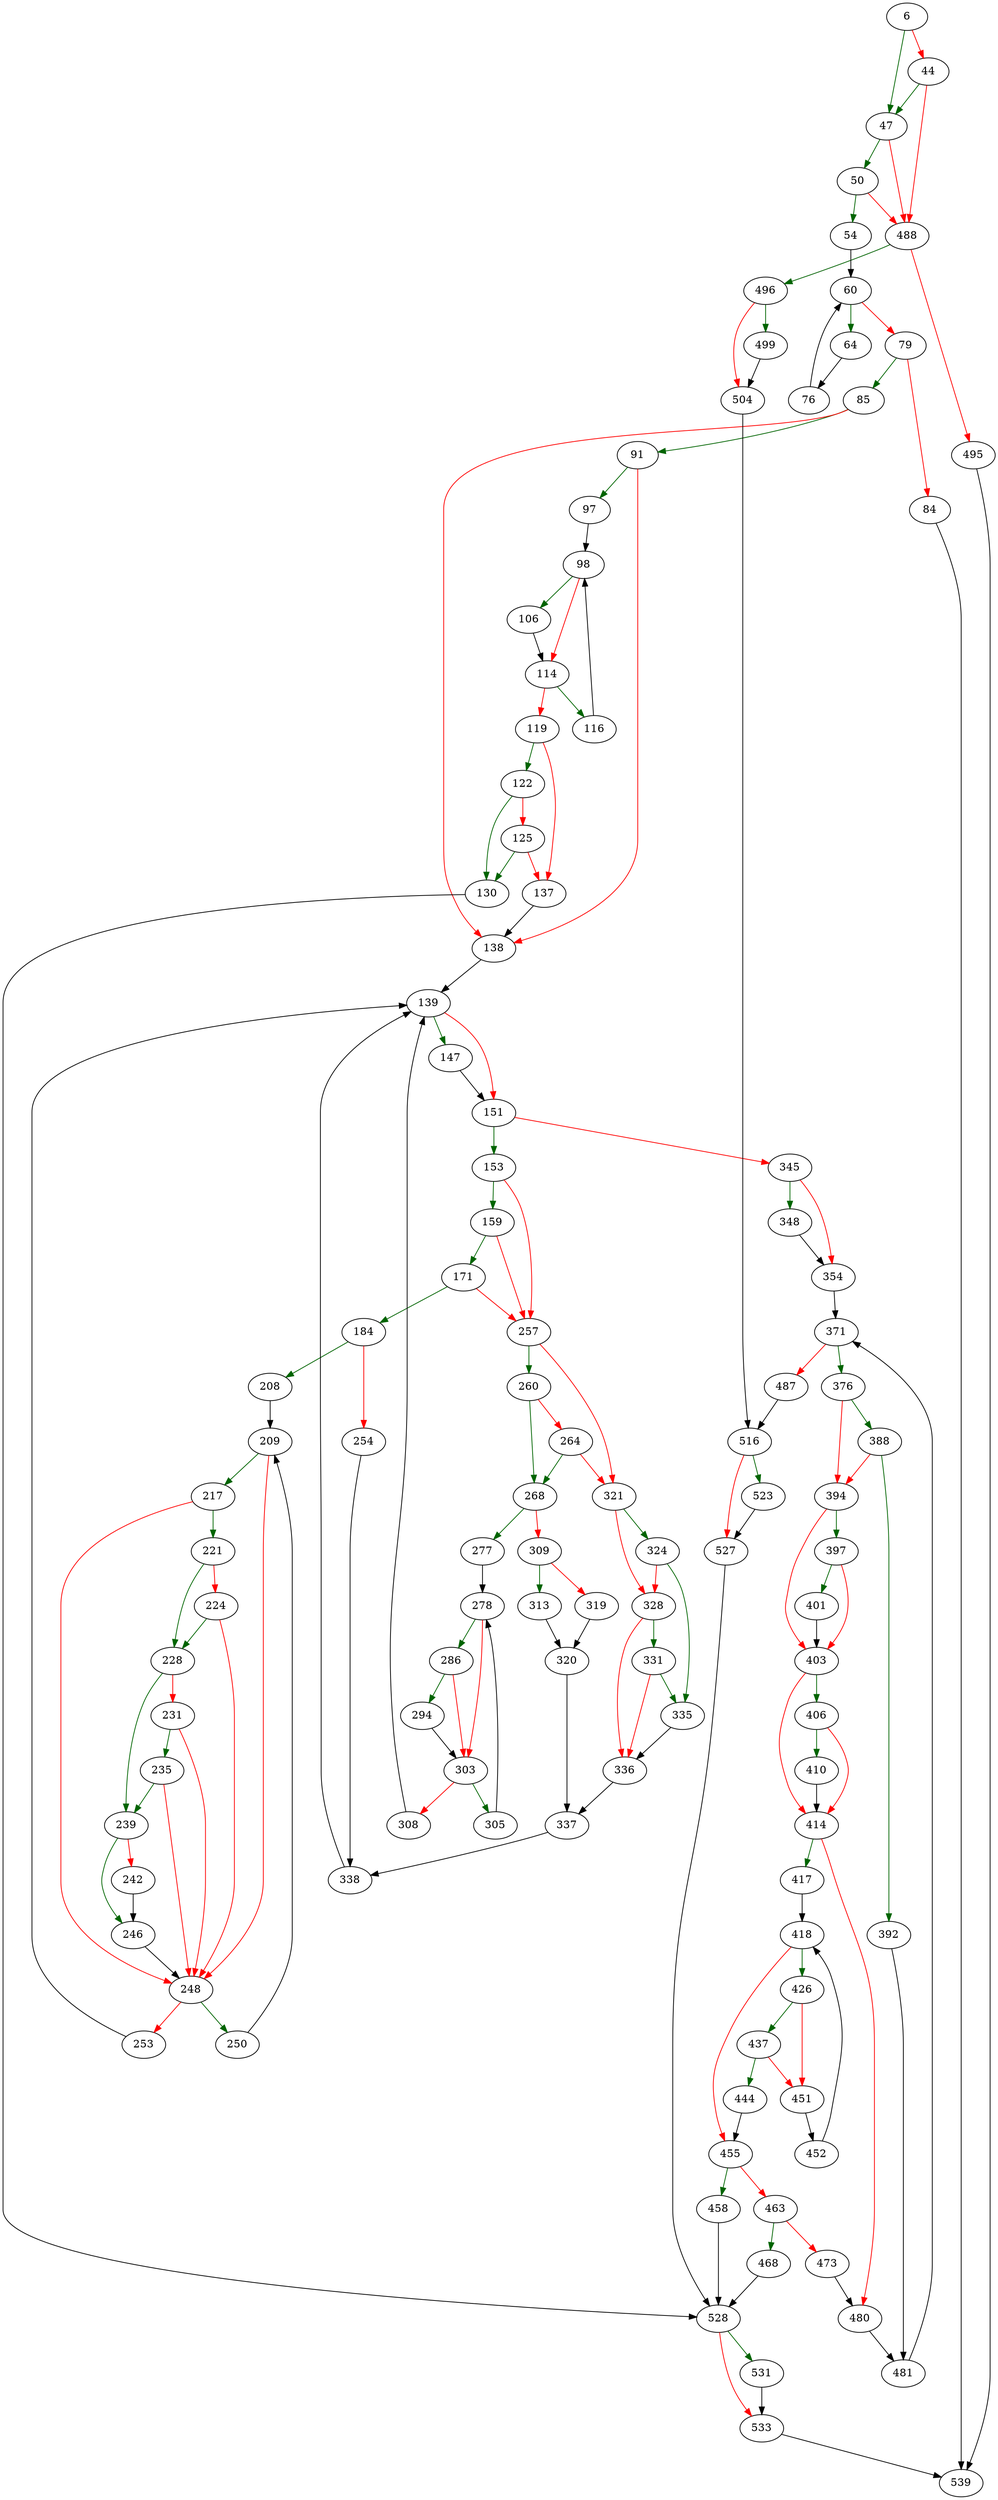 strict digraph "sqlite3ParseUri" {
	// Node definitions.
	6 [entry=true];
	47;
	44;
	488;
	50;
	54;
	60;
	64;
	79;
	76;
	85;
	84;
	539;
	91;
	138;
	97;
	98;
	106;
	114;
	116;
	119;
	122;
	137;
	130;
	125;
	528;
	139;
	147;
	151;
	153;
	345;
	159;
	257;
	171;
	184;
	208;
	254;
	209;
	217;
	248;
	221;
	228;
	224;
	239;
	231;
	235;
	246;
	242;
	250;
	253;
	338;
	260;
	321;
	268;
	264;
	277;
	309;
	278;
	286;
	303;
	294;
	305;
	308;
	313;
	319;
	320;
	337;
	324;
	328;
	335;
	331;
	336;
	348;
	354;
	371;
	376;
	487;
	388;
	394;
	392;
	481;
	397;
	403;
	401;
	406;
	414;
	410;
	417;
	480;
	418;
	426;
	455;
	437;
	451;
	444;
	452;
	458;
	463;
	468;
	473;
	516;
	496;
	495;
	499;
	504;
	523;
	527;
	531;
	533;

	// Edge definitions.
	6 -> 47 [
		color=darkgreen
		cond=true
	];
	6 -> 44 [
		color=red
		cond=false
	];
	47 -> 488 [
		color=red
		cond=false
	];
	47 -> 50 [
		color=darkgreen
		cond=true
	];
	44 -> 47 [
		color=darkgreen
		cond=true
	];
	44 -> 488 [
		color=red
		cond=false
	];
	488 -> 496 [
		color=darkgreen
		cond=true
	];
	488 -> 495 [
		color=red
		cond=false
	];
	50 -> 488 [
		color=red
		cond=false
	];
	50 -> 54 [
		color=darkgreen
		cond=true
	];
	54 -> 60;
	60 -> 64 [
		color=darkgreen
		cond=true
	];
	60 -> 79 [
		color=red
		cond=false
	];
	64 -> 76;
	79 -> 85 [
		color=darkgreen
		cond=true
	];
	79 -> 84 [
		color=red
		cond=false
	];
	76 -> 60;
	85 -> 91 [
		color=darkgreen
		cond=true
	];
	85 -> 138 [
		color=red
		cond=false
	];
	84 -> 539;
	91 -> 138 [
		color=red
		cond=false
	];
	91 -> 97 [
		color=darkgreen
		cond=true
	];
	138 -> 139;
	97 -> 98;
	98 -> 106 [
		color=darkgreen
		cond=true
	];
	98 -> 114 [
		color=red
		cond=false
	];
	106 -> 114;
	114 -> 116 [
		color=darkgreen
		cond=true
	];
	114 -> 119 [
		color=red
		cond=false
	];
	116 -> 98;
	119 -> 122 [
		color=darkgreen
		cond=true
	];
	119 -> 137 [
		color=red
		cond=false
	];
	122 -> 130 [
		color=darkgreen
		cond=true
	];
	122 -> 125 [
		color=red
		cond=false
	];
	137 -> 138;
	130 -> 528;
	125 -> 137 [
		color=red
		cond=false
	];
	125 -> 130 [
		color=darkgreen
		cond=true
	];
	528 -> 531 [
		color=darkgreen
		cond=true
	];
	528 -> 533 [
		color=red
		cond=false
	];
	139 -> 147 [
		color=darkgreen
		cond=true
	];
	139 -> 151 [
		color=red
		cond=false
	];
	147 -> 151;
	151 -> 153 [
		color=darkgreen
		cond=true
	];
	151 -> 345 [
		color=red
		cond=false
	];
	153 -> 159 [
		color=darkgreen
		cond=true
	];
	153 -> 257 [
		color=red
		cond=false
	];
	345 -> 348 [
		color=darkgreen
		cond=true
	];
	345 -> 354 [
		color=red
		cond=false
	];
	159 -> 257 [
		color=red
		cond=false
	];
	159 -> 171 [
		color=darkgreen
		cond=true
	];
	257 -> 260 [
		color=darkgreen
		cond=true
	];
	257 -> 321 [
		color=red
		cond=false
	];
	171 -> 257 [
		color=red
		cond=false
	];
	171 -> 184 [
		color=darkgreen
		cond=true
	];
	184 -> 208 [
		color=darkgreen
		cond=true
	];
	184 -> 254 [
		color=red
		cond=false
	];
	208 -> 209;
	254 -> 338;
	209 -> 217 [
		color=darkgreen
		cond=true
	];
	209 -> 248 [
		color=red
		cond=false
	];
	217 -> 248 [
		color=red
		cond=false
	];
	217 -> 221 [
		color=darkgreen
		cond=true
	];
	248 -> 250 [
		color=darkgreen
		cond=true
	];
	248 -> 253 [
		color=red
		cond=false
	];
	221 -> 228 [
		color=darkgreen
		cond=true
	];
	221 -> 224 [
		color=red
		cond=false
	];
	228 -> 239 [
		color=darkgreen
		cond=true
	];
	228 -> 231 [
		color=red
		cond=false
	];
	224 -> 248 [
		color=red
		cond=false
	];
	224 -> 228 [
		color=darkgreen
		cond=true
	];
	239 -> 246 [
		color=darkgreen
		cond=true
	];
	239 -> 242 [
		color=red
		cond=false
	];
	231 -> 248 [
		color=red
		cond=false
	];
	231 -> 235 [
		color=darkgreen
		cond=true
	];
	235 -> 248 [
		color=red
		cond=false
	];
	235 -> 239 [
		color=darkgreen
		cond=true
	];
	246 -> 248;
	242 -> 246;
	250 -> 209;
	253 -> 139;
	338 -> 139;
	260 -> 268 [
		color=darkgreen
		cond=true
	];
	260 -> 264 [
		color=red
		cond=false
	];
	321 -> 324 [
		color=darkgreen
		cond=true
	];
	321 -> 328 [
		color=red
		cond=false
	];
	268 -> 277 [
		color=darkgreen
		cond=true
	];
	268 -> 309 [
		color=red
		cond=false
	];
	264 -> 321 [
		color=red
		cond=false
	];
	264 -> 268 [
		color=darkgreen
		cond=true
	];
	277 -> 278;
	309 -> 313 [
		color=darkgreen
		cond=true
	];
	309 -> 319 [
		color=red
		cond=false
	];
	278 -> 286 [
		color=darkgreen
		cond=true
	];
	278 -> 303 [
		color=red
		cond=false
	];
	286 -> 303 [
		color=red
		cond=false
	];
	286 -> 294 [
		color=darkgreen
		cond=true
	];
	303 -> 305 [
		color=darkgreen
		cond=true
	];
	303 -> 308 [
		color=red
		cond=false
	];
	294 -> 303;
	305 -> 278;
	308 -> 139;
	313 -> 320;
	319 -> 320;
	320 -> 337;
	337 -> 338;
	324 -> 328 [
		color=red
		cond=false
	];
	324 -> 335 [
		color=darkgreen
		cond=true
	];
	328 -> 331 [
		color=darkgreen
		cond=true
	];
	328 -> 336 [
		color=red
		cond=false
	];
	335 -> 336;
	331 -> 335 [
		color=darkgreen
		cond=true
	];
	331 -> 336 [
		color=red
		cond=false
	];
	336 -> 337;
	348 -> 354;
	354 -> 371;
	371 -> 376 [
		color=darkgreen
		cond=true
	];
	371 -> 487 [
		color=red
		cond=false
	];
	376 -> 388 [
		color=darkgreen
		cond=true
	];
	376 -> 394 [
		color=red
		cond=false
	];
	487 -> 516;
	388 -> 394 [
		color=red
		cond=false
	];
	388 -> 392 [
		color=darkgreen
		cond=true
	];
	394 -> 397 [
		color=darkgreen
		cond=true
	];
	394 -> 403 [
		color=red
		cond=false
	];
	392 -> 481;
	481 -> 371;
	397 -> 403 [
		color=red
		cond=false
	];
	397 -> 401 [
		color=darkgreen
		cond=true
	];
	403 -> 406 [
		color=darkgreen
		cond=true
	];
	403 -> 414 [
		color=red
		cond=false
	];
	401 -> 403;
	406 -> 414 [
		color=red
		cond=false
	];
	406 -> 410 [
		color=darkgreen
		cond=true
	];
	414 -> 417 [
		color=darkgreen
		cond=true
	];
	414 -> 480 [
		color=red
		cond=false
	];
	410 -> 414;
	417 -> 418;
	480 -> 481;
	418 -> 426 [
		color=darkgreen
		cond=true
	];
	418 -> 455 [
		color=red
		cond=false
	];
	426 -> 437 [
		color=darkgreen
		cond=true
	];
	426 -> 451 [
		color=red
		cond=false
	];
	455 -> 458 [
		color=darkgreen
		cond=true
	];
	455 -> 463 [
		color=red
		cond=false
	];
	437 -> 451 [
		color=red
		cond=false
	];
	437 -> 444 [
		color=darkgreen
		cond=true
	];
	451 -> 452;
	444 -> 455;
	452 -> 418;
	458 -> 528;
	463 -> 468 [
		color=darkgreen
		cond=true
	];
	463 -> 473 [
		color=red
		cond=false
	];
	468 -> 528;
	473 -> 480;
	516 -> 523 [
		color=darkgreen
		cond=true
	];
	516 -> 527 [
		color=red
		cond=false
	];
	496 -> 499 [
		color=darkgreen
		cond=true
	];
	496 -> 504 [
		color=red
		cond=false
	];
	495 -> 539;
	499 -> 504;
	504 -> 516;
	523 -> 527;
	527 -> 528;
	531 -> 533;
	533 -> 539;
}